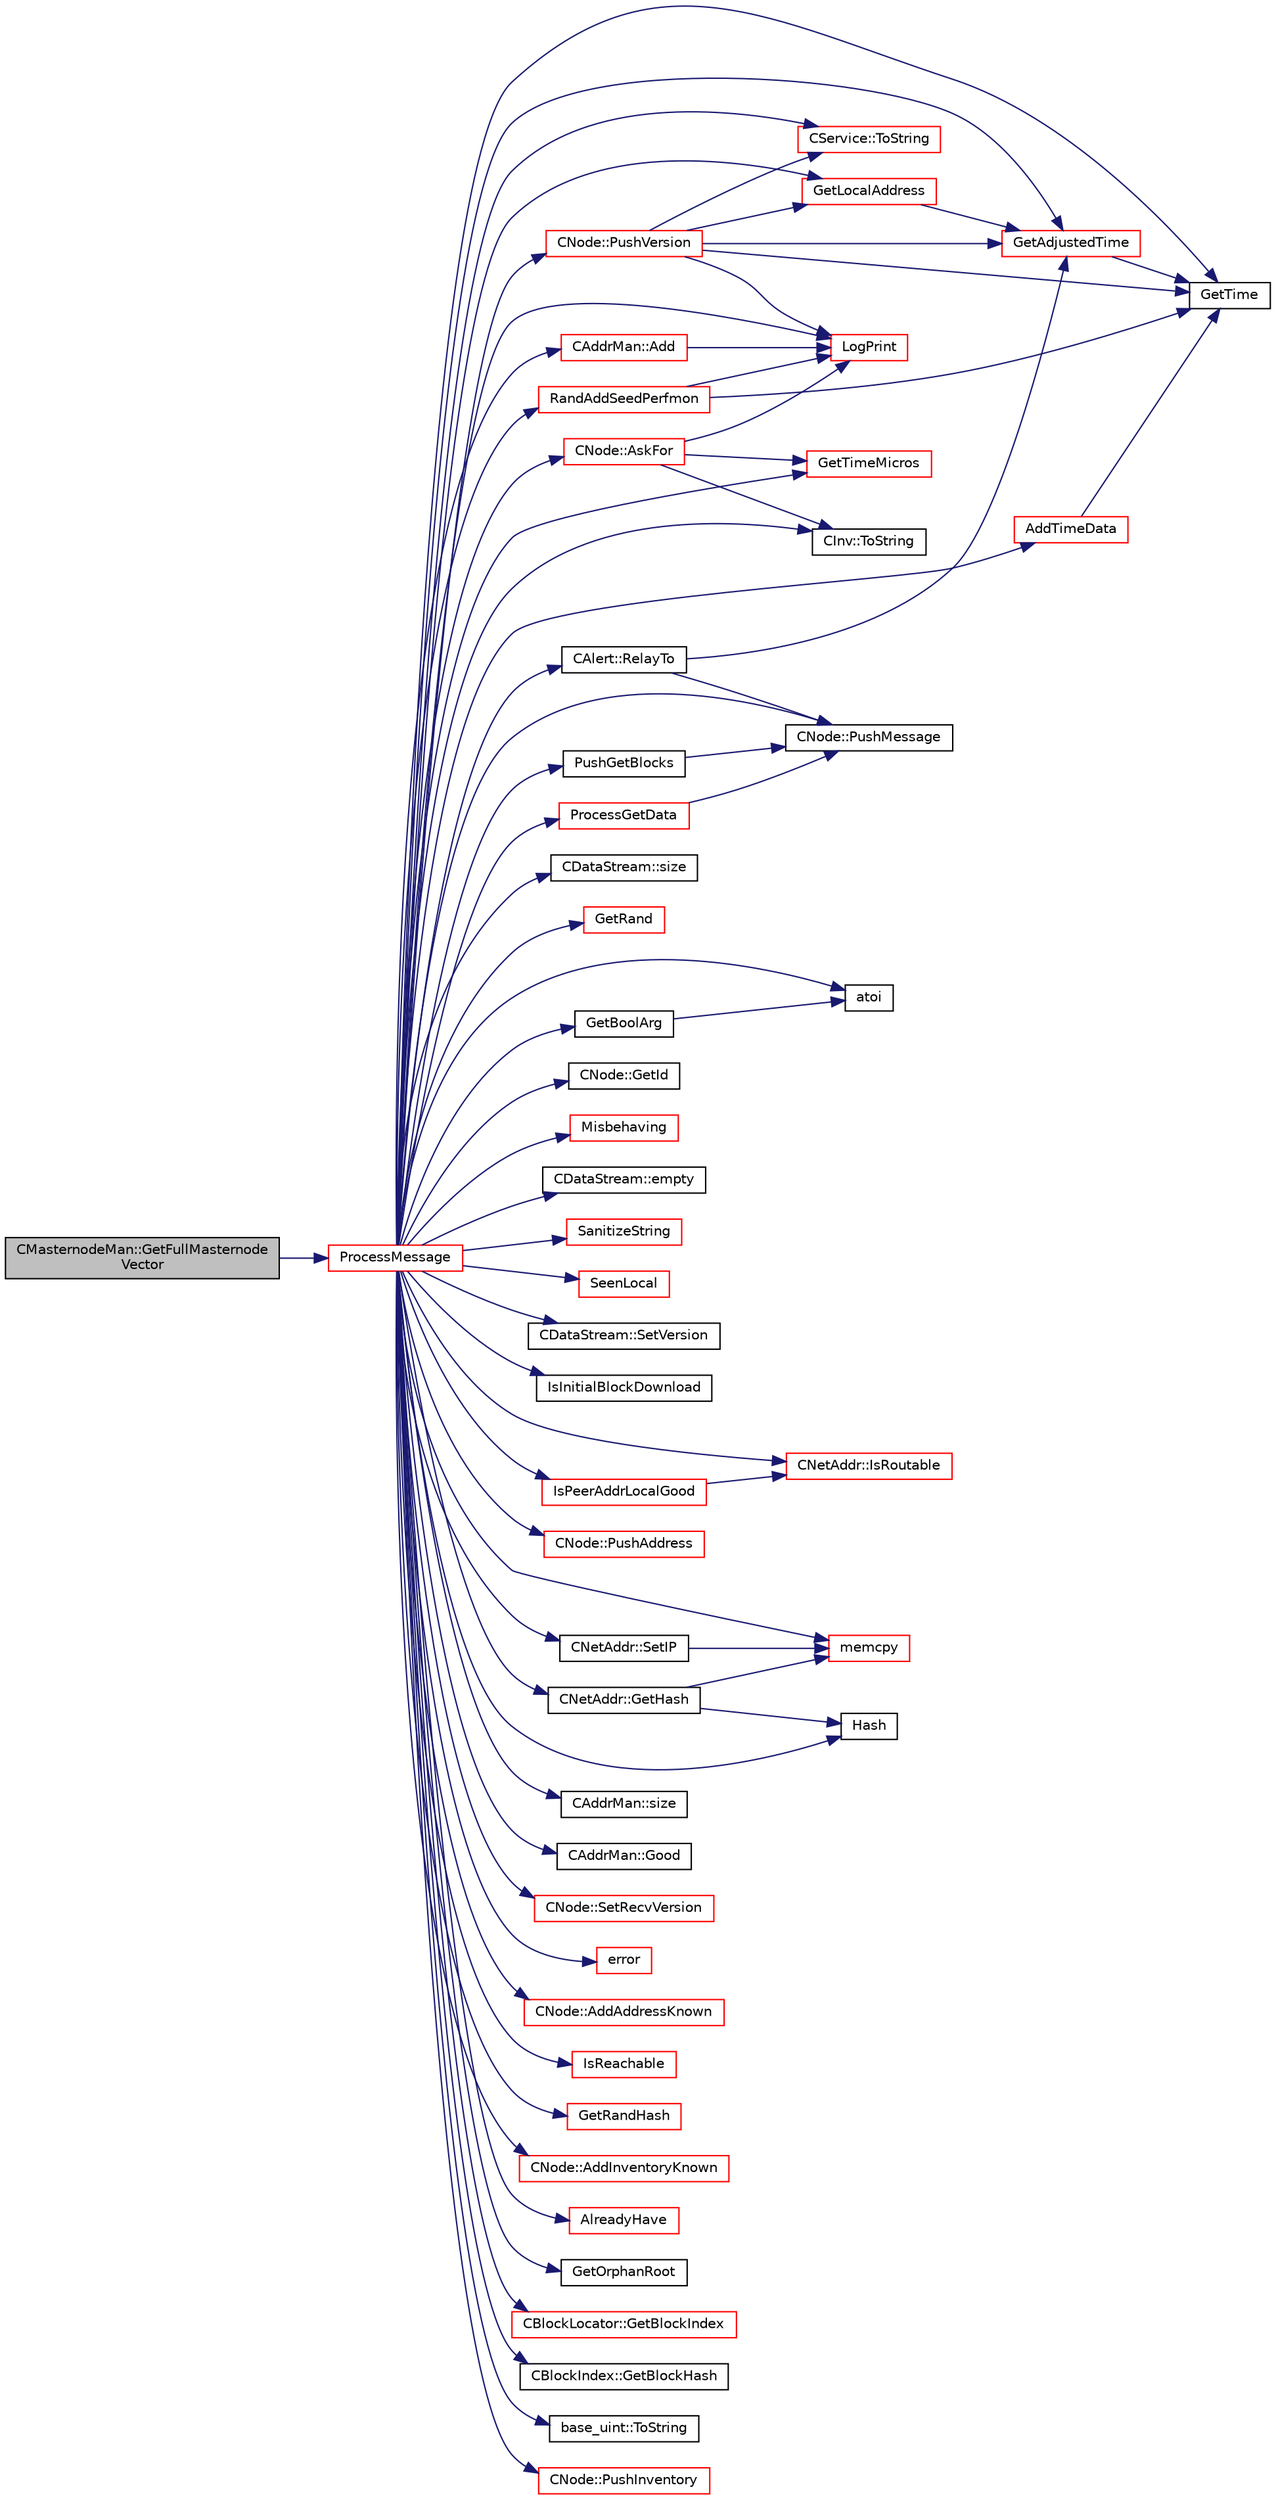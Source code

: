 digraph "CMasternodeMan::GetFullMasternodeVector"
{
  edge [fontname="Helvetica",fontsize="10",labelfontname="Helvetica",labelfontsize="10"];
  node [fontname="Helvetica",fontsize="10",shape=record];
  rankdir="LR";
  Node926 [label="CMasternodeMan::GetFullMasternode\lVector",height=0.2,width=0.4,color="black", fillcolor="grey75", style="filled", fontcolor="black"];
  Node926 -> Node927 [color="midnightblue",fontsize="10",style="solid",fontname="Helvetica"];
  Node927 [label="ProcessMessage",height=0.2,width=0.4,color="red", fillcolor="white", style="filled",URL="$df/d0a/main_8cpp.html#a8ba92b1a4bce3c835e887a9073d17d8e"];
  Node927 -> Node928 [color="midnightblue",fontsize="10",style="solid",fontname="Helvetica"];
  Node928 [label="RandAddSeedPerfmon",height=0.2,width=0.4,color="red", fillcolor="white", style="filled",URL="$df/d2d/util_8cpp.html#a786af12a87491f8dc24351d93b9833b6"];
  Node928 -> Node931 [color="midnightblue",fontsize="10",style="solid",fontname="Helvetica"];
  Node931 [label="GetTime",height=0.2,width=0.4,color="black", fillcolor="white", style="filled",URL="$df/d2d/util_8cpp.html#a46fac5fba8ba905b5f9acb364f5d8c6f"];
  Node928 -> Node932 [color="midnightblue",fontsize="10",style="solid",fontname="Helvetica"];
  Node932 [label="LogPrint",height=0.2,width=0.4,color="red", fillcolor="white", style="filled",URL="$d8/d3c/util_8h.html#aab1f837a2366f424bdc996fdf6352171"];
  Node927 -> Node932 [color="midnightblue",fontsize="10",style="solid",fontname="Helvetica"];
  Node927 -> Node942 [color="midnightblue",fontsize="10",style="solid",fontname="Helvetica"];
  Node942 [label="CDataStream::size",height=0.2,width=0.4,color="black", fillcolor="white", style="filled",URL="$d5/d41/class_c_data_stream.html#add30f866dd928fc28c47fe79a0a6723a"];
  Node927 -> Node943 [color="midnightblue",fontsize="10",style="solid",fontname="Helvetica"];
  Node943 [label="GetRand",height=0.2,width=0.4,color="red", fillcolor="white", style="filled",URL="$df/d2d/util_8cpp.html#a27d9149d522b1fa87d84e5e9ca902aef"];
  Node927 -> Node945 [color="midnightblue",fontsize="10",style="solid",fontname="Helvetica"];
  Node945 [label="atoi",height=0.2,width=0.4,color="black", fillcolor="white", style="filled",URL="$d8/d3c/util_8h.html#aa5ce96ec36f4413f820cec9c1831c070"];
  Node927 -> Node946 [color="midnightblue",fontsize="10",style="solid",fontname="Helvetica"];
  Node946 [label="CNode::GetId",height=0.2,width=0.4,color="black", fillcolor="white", style="filled",URL="$d1/d64/class_c_node.html#a157903f7830c0dfbf6a93852066f0b8f"];
  Node927 -> Node947 [color="midnightblue",fontsize="10",style="solid",fontname="Helvetica"];
  Node947 [label="GetTimeMicros",height=0.2,width=0.4,color="red", fillcolor="white", style="filled",URL="$d8/d3c/util_8h.html#a0c5a06b50cd805b1923552114494c029"];
  Node927 -> Node949 [color="midnightblue",fontsize="10",style="solid",fontname="Helvetica"];
  Node949 [label="Misbehaving",height=0.2,width=0.4,color="red", fillcolor="white", style="filled",URL="$df/d0a/main_8cpp.html#a387fdffa0ff52dde6b7d1c2991a9bdac",tooltip="Increase a node&#39;s misbehavior score. "];
  Node927 -> Node951 [color="midnightblue",fontsize="10",style="solid",fontname="Helvetica"];
  Node951 [label="CService::ToString",height=0.2,width=0.4,color="red", fillcolor="white", style="filled",URL="$d3/dcc/class_c_service.html#a225473158bc07c87a6a862160d73cfea"];
  Node927 -> Node966 [color="midnightblue",fontsize="10",style="solid",fontname="Helvetica"];
  Node966 [label="CDataStream::empty",height=0.2,width=0.4,color="black", fillcolor="white", style="filled",URL="$d5/d41/class_c_data_stream.html#ab2633ac67f098dad30d03291741c2e42"];
  Node927 -> Node967 [color="midnightblue",fontsize="10",style="solid",fontname="Helvetica"];
  Node967 [label="SanitizeString",height=0.2,width=0.4,color="red", fillcolor="white", style="filled",URL="$df/d2d/util_8cpp.html#ae204f01eeaadc5a85015a51f369a8356"];
  Node927 -> Node969 [color="midnightblue",fontsize="10",style="solid",fontname="Helvetica"];
  Node969 [label="SeenLocal",height=0.2,width=0.4,color="red", fillcolor="white", style="filled",URL="$dd/d84/net_8cpp.html#af7487aacfc9d708b3db40c255ec070a8",tooltip="vote for a local address "];
  Node927 -> Node982 [color="midnightblue",fontsize="10",style="solid",fontname="Helvetica"];
  Node982 [label="CNode::PushVersion",height=0.2,width=0.4,color="red", fillcolor="white", style="filled",URL="$d1/d64/class_c_node.html#a4dbfe4f6c1fd162aaa905e4bd201d536"];
  Node982 -> Node973 [color="midnightblue",fontsize="10",style="solid",fontname="Helvetica"];
  Node973 [label="GetAdjustedTime",height=0.2,width=0.4,color="red", fillcolor="white", style="filled",URL="$df/d2d/util_8cpp.html#a09f81b9c7650f898cf3cf305b87547e6"];
  Node973 -> Node931 [color="midnightblue",fontsize="10",style="solid",fontname="Helvetica"];
  Node982 -> Node931 [color="midnightblue",fontsize="10",style="solid",fontname="Helvetica"];
  Node982 -> Node971 [color="midnightblue",fontsize="10",style="solid",fontname="Helvetica"];
  Node971 [label="GetLocalAddress",height=0.2,width=0.4,color="red", fillcolor="white", style="filled",URL="$dd/d84/net_8cpp.html#a66f5f0bc1dad5cfe429157d5637a93dc"];
  Node971 -> Node973 [color="midnightblue",fontsize="10",style="solid",fontname="Helvetica"];
  Node982 -> Node932 [color="midnightblue",fontsize="10",style="solid",fontname="Helvetica"];
  Node982 -> Node951 [color="midnightblue",fontsize="10",style="solid",fontname="Helvetica"];
  Node927 -> Node984 [color="midnightblue",fontsize="10",style="solid",fontname="Helvetica"];
  Node984 [label="CNode::PushMessage",height=0.2,width=0.4,color="black", fillcolor="white", style="filled",URL="$d1/d64/class_c_node.html#a204fda3d33404cb37698c085b1583ab2"];
  Node927 -> Node985 [color="midnightblue",fontsize="10",style="solid",fontname="Helvetica"];
  Node985 [label="CDataStream::SetVersion",height=0.2,width=0.4,color="black", fillcolor="white", style="filled",URL="$d5/d41/class_c_data_stream.html#a267d1315f3f9e9bcf9e7168beaa240c4"];
  Node927 -> Node986 [color="midnightblue",fontsize="10",style="solid",fontname="Helvetica"];
  Node986 [label="IsInitialBlockDownload",height=0.2,width=0.4,color="black", fillcolor="white", style="filled",URL="$df/d0a/main_8cpp.html#a5edcd96316574fd4a7f3ae0922a5cfd6",tooltip="Check whether we are doing an initial block download (synchronizing from disk or network) ..."];
  Node927 -> Node971 [color="midnightblue",fontsize="10",style="solid",fontname="Helvetica"];
  Node927 -> Node975 [color="midnightblue",fontsize="10",style="solid",fontname="Helvetica"];
  Node975 [label="CNetAddr::IsRoutable",height=0.2,width=0.4,color="red", fillcolor="white", style="filled",URL="$d3/dc3/class_c_net_addr.html#a4e3b2fea2a6151c76684b3812df4a5c3"];
  Node927 -> Node977 [color="midnightblue",fontsize="10",style="solid",fontname="Helvetica"];
  Node977 [label="CNode::PushAddress",height=0.2,width=0.4,color="red", fillcolor="white", style="filled",URL="$d1/d64/class_c_node.html#a06950a5ce265a1d4df1aad7f28e6fde8"];
  Node927 -> Node987 [color="midnightblue",fontsize="10",style="solid",fontname="Helvetica"];
  Node987 [label="IsPeerAddrLocalGood",height=0.2,width=0.4,color="red", fillcolor="white", style="filled",URL="$dd/d84/net_8cpp.html#a058b75c6fcc94a0643184c237ad6de93"];
  Node987 -> Node975 [color="midnightblue",fontsize="10",style="solid",fontname="Helvetica"];
  Node927 -> Node990 [color="midnightblue",fontsize="10",style="solid",fontname="Helvetica"];
  Node990 [label="CNetAddr::SetIP",height=0.2,width=0.4,color="black", fillcolor="white", style="filled",URL="$d3/dc3/class_c_net_addr.html#a1c6087345e5ca07a151451cd6deb974f"];
  Node990 -> Node960 [color="midnightblue",fontsize="10",style="solid",fontname="Helvetica"];
  Node960 [label="memcpy",height=0.2,width=0.4,color="red", fillcolor="white", style="filled",URL="$d5/d9f/glibc__compat_8cpp.html#a0f46826ab0466591e136db24394923cf"];
  Node927 -> Node991 [color="midnightblue",fontsize="10",style="solid",fontname="Helvetica"];
  Node991 [label="CAddrMan::size",height=0.2,width=0.4,color="black", fillcolor="white", style="filled",URL="$d1/dc7/class_c_addr_man.html#a15b8e72f55344b6fbd1bc1bda3cdc5bc"];
  Node927 -> Node992 [color="midnightblue",fontsize="10",style="solid",fontname="Helvetica"];
  Node992 [label="CAddrMan::Good",height=0.2,width=0.4,color="black", fillcolor="white", style="filled",URL="$d1/dc7/class_c_addr_man.html#a993e80e74701d7bc6bb49880c387b847"];
  Node927 -> Node993 [color="midnightblue",fontsize="10",style="solid",fontname="Helvetica"];
  Node993 [label="CAddrMan::Add",height=0.2,width=0.4,color="red", fillcolor="white", style="filled",URL="$d1/dc7/class_c_addr_man.html#a03fcc7109b5f014760dc50a81f68c5ec"];
  Node993 -> Node932 [color="midnightblue",fontsize="10",style="solid",fontname="Helvetica"];
  Node927 -> Node995 [color="midnightblue",fontsize="10",style="solid",fontname="Helvetica"];
  Node995 [label="CAlert::RelayTo",height=0.2,width=0.4,color="black", fillcolor="white", style="filled",URL="$db/dff/class_c_alert.html#a21a801f1a5978889722771d4eb13bf37"];
  Node995 -> Node973 [color="midnightblue",fontsize="10",style="solid",fontname="Helvetica"];
  Node995 -> Node984 [color="midnightblue",fontsize="10",style="solid",fontname="Helvetica"];
  Node927 -> Node996 [color="midnightblue",fontsize="10",style="solid",fontname="Helvetica"];
  Node996 [label="GetBoolArg",height=0.2,width=0.4,color="black", fillcolor="white", style="filled",URL="$df/d2d/util_8cpp.html#a64d956f1dda7f9a80ab5d594532b906d",tooltip="Return boolean argument or default value. "];
  Node996 -> Node945 [color="midnightblue",fontsize="10",style="solid",fontname="Helvetica"];
  Node927 -> Node997 [color="midnightblue",fontsize="10",style="solid",fontname="Helvetica"];
  Node997 [label="AddTimeData",height=0.2,width=0.4,color="red", fillcolor="white", style="filled",URL="$df/d2d/util_8cpp.html#ad8af089fc8835e11c7d77f6b473fccae"];
  Node997 -> Node931 [color="midnightblue",fontsize="10",style="solid",fontname="Helvetica"];
  Node927 -> Node1007 [color="midnightblue",fontsize="10",style="solid",fontname="Helvetica"];
  Node1007 [label="CNode::SetRecvVersion",height=0.2,width=0.4,color="red", fillcolor="white", style="filled",URL="$d1/d64/class_c_node.html#a94438c6285d1635c62ccff10593780e6"];
  Node927 -> Node1009 [color="midnightblue",fontsize="10",style="solid",fontname="Helvetica"];
  Node1009 [label="error",height=0.2,width=0.4,color="red", fillcolor="white", style="filled",URL="$d8/d3c/util_8h.html#af8985880cf4ef26df0a5aa2ffcb76662"];
  Node927 -> Node973 [color="midnightblue",fontsize="10",style="solid",fontname="Helvetica"];
  Node927 -> Node1010 [color="midnightblue",fontsize="10",style="solid",fontname="Helvetica"];
  Node1010 [label="CNode::AddAddressKnown",height=0.2,width=0.4,color="red", fillcolor="white", style="filled",URL="$d1/d64/class_c_node.html#a1d2cecdd03c9da642d292f6a81ac6ed8"];
  Node927 -> Node1012 [color="midnightblue",fontsize="10",style="solid",fontname="Helvetica"];
  Node1012 [label="IsReachable",height=0.2,width=0.4,color="red", fillcolor="white", style="filled",URL="$dd/d84/net_8cpp.html#a0eb7db987ad1a1bf139d0cd46873ed29",tooltip="check whether a given address is in a network we can probably connect to "];
  Node927 -> Node1013 [color="midnightblue",fontsize="10",style="solid",fontname="Helvetica"];
  Node1013 [label="GetRandHash",height=0.2,width=0.4,color="red", fillcolor="white", style="filled",URL="$df/d2d/util_8cpp.html#af3aedae75efabb170337a497457f7ecf"];
  Node927 -> Node1014 [color="midnightblue",fontsize="10",style="solid",fontname="Helvetica"];
  Node1014 [label="CNetAddr::GetHash",height=0.2,width=0.4,color="black", fillcolor="white", style="filled",URL="$d3/dc3/class_c_net_addr.html#a8fae7d32e83e9fbb9ce0216f896133c9"];
  Node1014 -> Node1015 [color="midnightblue",fontsize="10",style="solid",fontname="Helvetica"];
  Node1015 [label="Hash",height=0.2,width=0.4,color="black", fillcolor="white", style="filled",URL="$db/dfb/hash_8h.html#ab3f6c437460137530d86e09c2c102e99"];
  Node1014 -> Node960 [color="midnightblue",fontsize="10",style="solid",fontname="Helvetica"];
  Node927 -> Node931 [color="midnightblue",fontsize="10",style="solid",fontname="Helvetica"];
  Node927 -> Node1015 [color="midnightblue",fontsize="10",style="solid",fontname="Helvetica"];
  Node927 -> Node960 [color="midnightblue",fontsize="10",style="solid",fontname="Helvetica"];
  Node927 -> Node1016 [color="midnightblue",fontsize="10",style="solid",fontname="Helvetica"];
  Node1016 [label="CNode::AddInventoryKnown",height=0.2,width=0.4,color="red", fillcolor="white", style="filled",URL="$d1/d64/class_c_node.html#ac3054eb6ade84e8968f032ce3e700f6a"];
  Node927 -> Node1017 [color="midnightblue",fontsize="10",style="solid",fontname="Helvetica"];
  Node1017 [label="AlreadyHave",height=0.2,width=0.4,color="red", fillcolor="white", style="filled",URL="$df/d0a/main_8cpp.html#a67fbad415bf0e6991065aff3d7222872"];
  Node927 -> Node1021 [color="midnightblue",fontsize="10",style="solid",fontname="Helvetica"];
  Node1021 [label="CInv::ToString",height=0.2,width=0.4,color="black", fillcolor="white", style="filled",URL="$df/db8/class_c_inv.html#a5bf13e9595035d2155b04cceb848c37d"];
  Node927 -> Node1022 [color="midnightblue",fontsize="10",style="solid",fontname="Helvetica"];
  Node1022 [label="CNode::AskFor",height=0.2,width=0.4,color="red", fillcolor="white", style="filled",URL="$d1/d64/class_c_node.html#a35bd20800b9be4b5213826502b34996e"];
  Node1022 -> Node932 [color="midnightblue",fontsize="10",style="solid",fontname="Helvetica"];
  Node1022 -> Node1021 [color="midnightblue",fontsize="10",style="solid",fontname="Helvetica"];
  Node1022 -> Node947 [color="midnightblue",fontsize="10",style="solid",fontname="Helvetica"];
  Node927 -> Node1027 [color="midnightblue",fontsize="10",style="solid",fontname="Helvetica"];
  Node1027 [label="PushGetBlocks",height=0.2,width=0.4,color="black", fillcolor="white", style="filled",URL="$df/d0a/main_8cpp.html#a28098619373dbab927d25bca3cea8a4a"];
  Node1027 -> Node984 [color="midnightblue",fontsize="10",style="solid",fontname="Helvetica"];
  Node927 -> Node1028 [color="midnightblue",fontsize="10",style="solid",fontname="Helvetica"];
  Node1028 [label="GetOrphanRoot",height=0.2,width=0.4,color="black", fillcolor="white", style="filled",URL="$df/d0a/main_8cpp.html#a22512fc092ced0775ecfc7b2d378ea7f"];
  Node927 -> Node1029 [color="midnightblue",fontsize="10",style="solid",fontname="Helvetica"];
  Node1029 [label="ProcessGetData",height=0.2,width=0.4,color="red", fillcolor="white", style="filled",URL="$df/d0a/main_8cpp.html#a3be415b83ecfe1f4215e0bd28c3b1eec"];
  Node1029 -> Node984 [color="midnightblue",fontsize="10",style="solid",fontname="Helvetica"];
  Node927 -> Node1135 [color="midnightblue",fontsize="10",style="solid",fontname="Helvetica"];
  Node1135 [label="CBlockLocator::GetBlockIndex",height=0.2,width=0.4,color="red", fillcolor="white", style="filled",URL="$d6/dbc/class_c_block_locator.html#a9109609622705fe47ec42ecc71c59d48"];
  Node927 -> Node1137 [color="midnightblue",fontsize="10",style="solid",fontname="Helvetica"];
  Node1137 [label="CBlockIndex::GetBlockHash",height=0.2,width=0.4,color="black", fillcolor="white", style="filled",URL="$d3/dbd/class_c_block_index.html#a98490a2788c65cdd6ae9002b004dd74c"];
  Node927 -> Node1138 [color="midnightblue",fontsize="10",style="solid",fontname="Helvetica"];
  Node1138 [label="base_uint::ToString",height=0.2,width=0.4,color="black", fillcolor="white", style="filled",URL="$da/df7/classbase__uint.html#acccba4d9d51a0c36261718ca0cbb293b"];
  Node927 -> Node1139 [color="midnightblue",fontsize="10",style="solid",fontname="Helvetica"];
  Node1139 [label="CNode::PushInventory",height=0.2,width=0.4,color="red", fillcolor="white", style="filled",URL="$d1/d64/class_c_node.html#a7cef2333aa8776127a7e7fcab659eb6a"];
}
